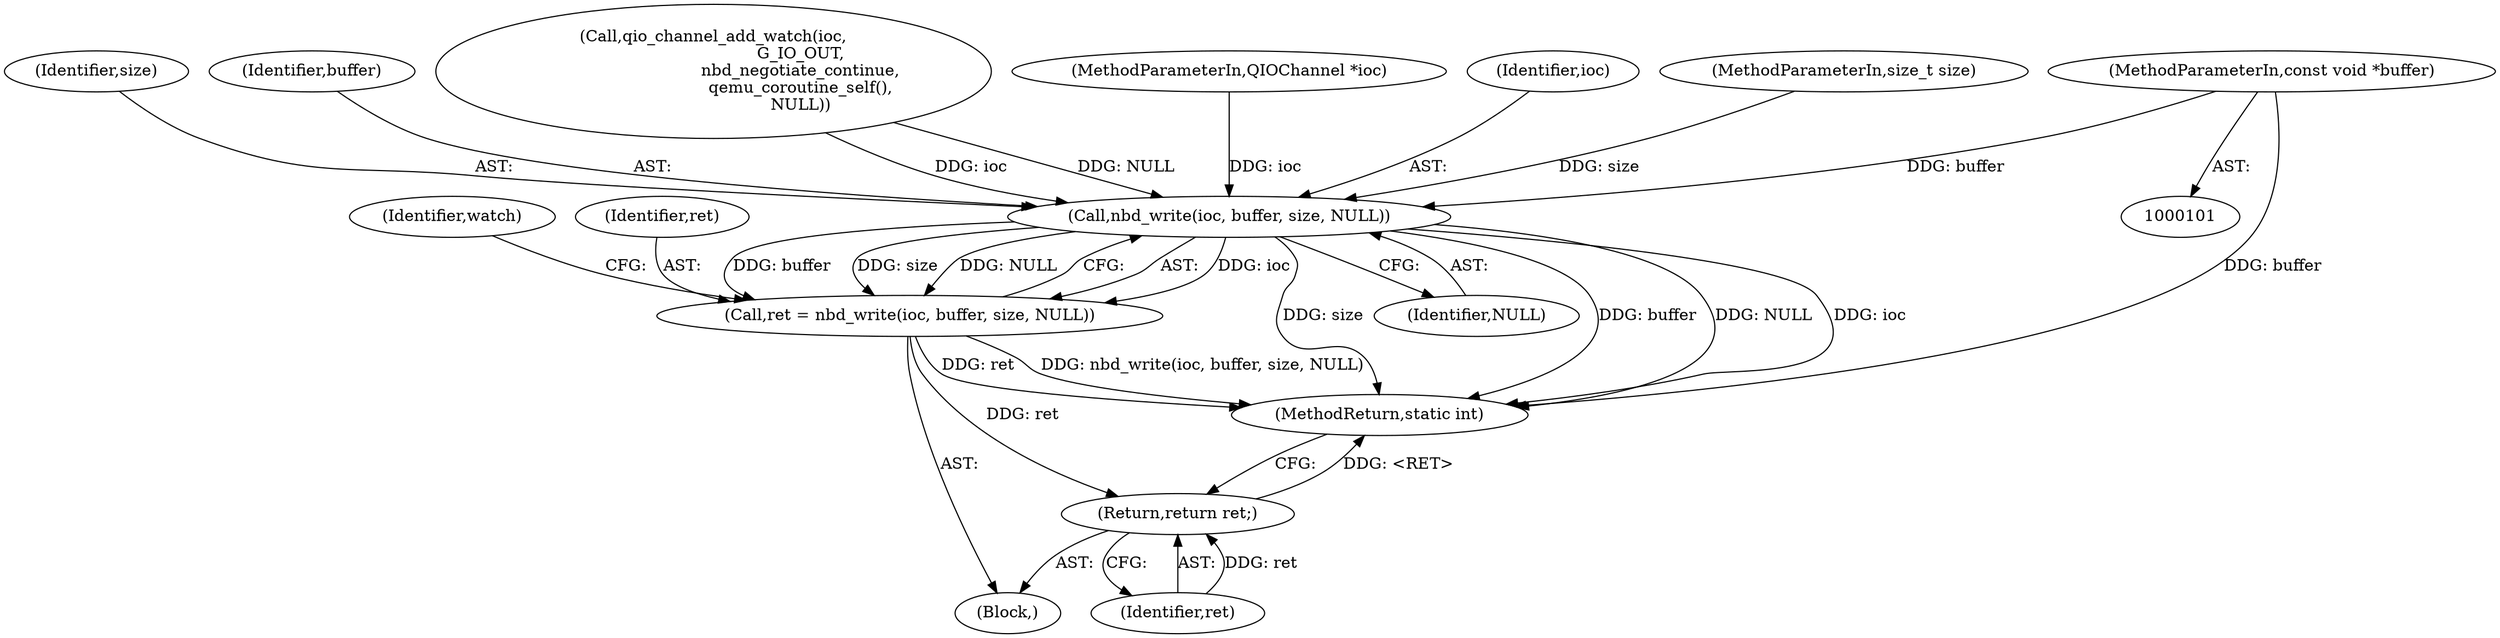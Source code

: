 digraph "1_qemu_2b0bbc4f8809c972bad134bc1a2570dbb01dea0b_2@pointer" {
"1000103" [label="(MethodParameterIn,const void *buffer)"];
"1000120" [label="(Call,nbd_write(ioc, buffer, size, NULL))"];
"1000118" [label="(Call,ret = nbd_write(ioc, buffer, size, NULL))"];
"1000127" [label="(Return,return ret;)"];
"1000127" [label="(Return,return ret;)"];
"1000104" [label="(MethodParameterIn,size_t size)"];
"1000120" [label="(Call,nbd_write(ioc, buffer, size, NULL))"];
"1000128" [label="(Identifier,ret)"];
"1000123" [label="(Identifier,size)"];
"1000122" [label="(Identifier,buffer)"];
"1000112" [label="(Call,qio_channel_add_watch(ioc,\n                                  G_IO_OUT,\n                                  nbd_negotiate_continue,\n                                  qemu_coroutine_self(),\n                                  NULL))"];
"1000105" [label="(Block,)"];
"1000129" [label="(MethodReturn,static int)"];
"1000102" [label="(MethodParameterIn,QIOChannel *ioc)"];
"1000118" [label="(Call,ret = nbd_write(ioc, buffer, size, NULL))"];
"1000103" [label="(MethodParameterIn,const void *buffer)"];
"1000121" [label="(Identifier,ioc)"];
"1000126" [label="(Identifier,watch)"];
"1000124" [label="(Identifier,NULL)"];
"1000119" [label="(Identifier,ret)"];
"1000103" -> "1000101"  [label="AST: "];
"1000103" -> "1000129"  [label="DDG: buffer"];
"1000103" -> "1000120"  [label="DDG: buffer"];
"1000120" -> "1000118"  [label="AST: "];
"1000120" -> "1000124"  [label="CFG: "];
"1000121" -> "1000120"  [label="AST: "];
"1000122" -> "1000120"  [label="AST: "];
"1000123" -> "1000120"  [label="AST: "];
"1000124" -> "1000120"  [label="AST: "];
"1000118" -> "1000120"  [label="CFG: "];
"1000120" -> "1000129"  [label="DDG: size"];
"1000120" -> "1000129"  [label="DDG: buffer"];
"1000120" -> "1000129"  [label="DDG: NULL"];
"1000120" -> "1000129"  [label="DDG: ioc"];
"1000120" -> "1000118"  [label="DDG: ioc"];
"1000120" -> "1000118"  [label="DDG: buffer"];
"1000120" -> "1000118"  [label="DDG: size"];
"1000120" -> "1000118"  [label="DDG: NULL"];
"1000112" -> "1000120"  [label="DDG: ioc"];
"1000112" -> "1000120"  [label="DDG: NULL"];
"1000102" -> "1000120"  [label="DDG: ioc"];
"1000104" -> "1000120"  [label="DDG: size"];
"1000118" -> "1000105"  [label="AST: "];
"1000119" -> "1000118"  [label="AST: "];
"1000126" -> "1000118"  [label="CFG: "];
"1000118" -> "1000129"  [label="DDG: ret"];
"1000118" -> "1000129"  [label="DDG: nbd_write(ioc, buffer, size, NULL)"];
"1000118" -> "1000127"  [label="DDG: ret"];
"1000127" -> "1000105"  [label="AST: "];
"1000127" -> "1000128"  [label="CFG: "];
"1000128" -> "1000127"  [label="AST: "];
"1000129" -> "1000127"  [label="CFG: "];
"1000127" -> "1000129"  [label="DDG: <RET>"];
"1000128" -> "1000127"  [label="DDG: ret"];
}
